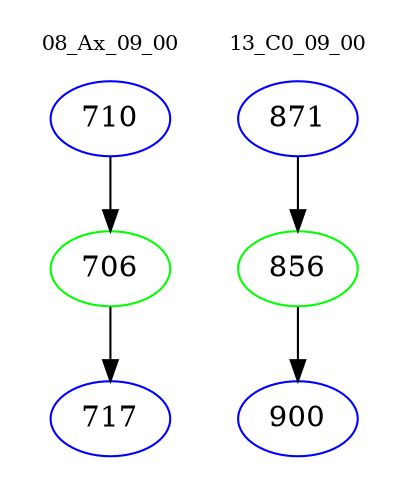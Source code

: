 digraph{
subgraph cluster_0 {
color = white
label = "08_Ax_09_00";
fontsize=10;
T0_710 [label="710", color="blue"]
T0_710 -> T0_706 [color="black"]
T0_706 [label="706", color="green"]
T0_706 -> T0_717 [color="black"]
T0_717 [label="717", color="blue"]
}
subgraph cluster_1 {
color = white
label = "13_C0_09_00";
fontsize=10;
T1_871 [label="871", color="blue"]
T1_871 -> T1_856 [color="black"]
T1_856 [label="856", color="green"]
T1_856 -> T1_900 [color="black"]
T1_900 [label="900", color="blue"]
}
}
